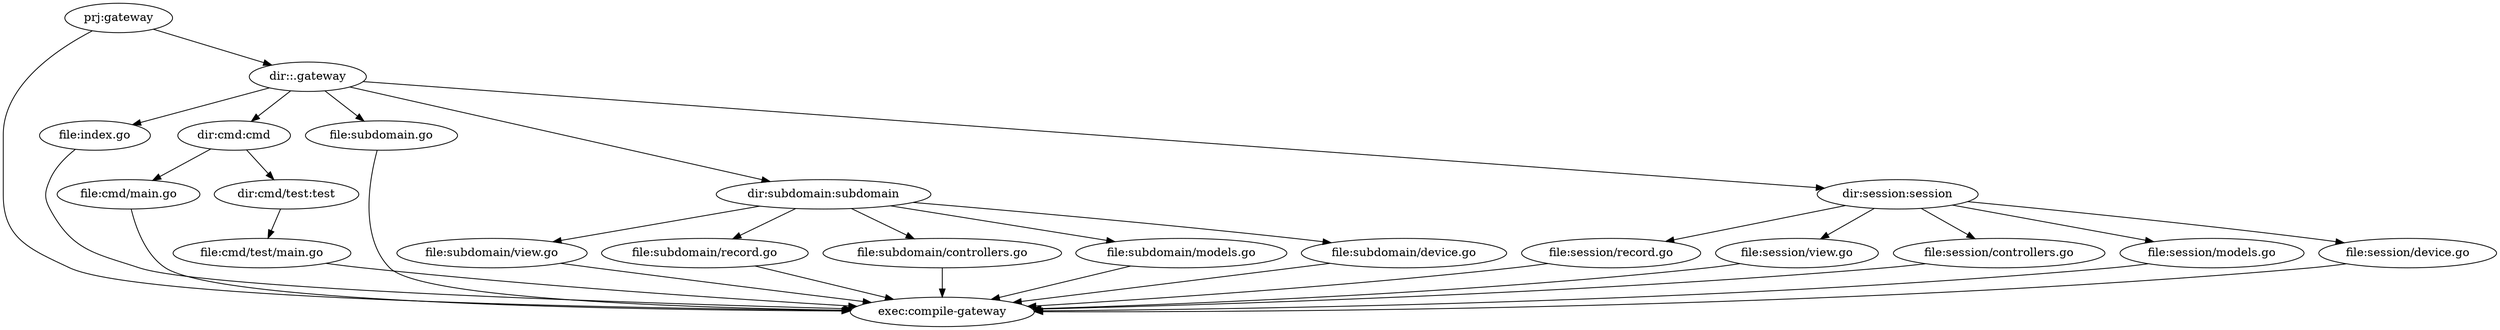 digraph {
	"file:subdomain/view.go" -> "exec:compile-gateway";
	"file:index.go" -> "exec:compile-gateway";
	"dir:cmd:cmd" -> "file:cmd/main.go";
	"dir:cmd:cmd" -> "dir:cmd/test:test";
	"dir:cmd/test:test" -> "file:cmd/test/main.go";
	"file:subdomain/record.go" -> "exec:compile-gateway";
	"file:subdomain/controllers.go" -> "exec:compile-gateway";
	"file:session/record.go" -> "exec:compile-gateway";
	"prj:gateway" -> "dir::.gateway";
	"prj:gateway" -> "exec:compile-gateway";
	"file:subdomain.go" -> "exec:compile-gateway";
	"file:cmd/main.go" -> "exec:compile-gateway";
	"file:subdomain/models.go" -> "exec:compile-gateway";
	"file:session/view.go" -> "exec:compile-gateway";
	"dir::.gateway" -> "file:subdomain.go";
	"dir::.gateway" -> "file:index.go";
	"dir::.gateway" -> "dir:cmd:cmd";
	"dir::.gateway" -> "dir:subdomain:subdomain";
	"dir::.gateway" -> "dir:session:session";
	"file:subdomain/device.go" -> "exec:compile-gateway";
	"dir:session:session" -> "file:session/controllers.go";
	"dir:session:session" -> "file:session/models.go";
	"dir:session:session" -> "file:session/view.go";
	"dir:session:session" -> "file:session/record.go";
	"dir:session:session" -> "file:session/device.go";
	"file:cmd/test/main.go" -> "exec:compile-gateway";
	"dir:subdomain:subdomain" -> "file:subdomain/record.go";
	"dir:subdomain:subdomain" -> "file:subdomain/device.go";
	"dir:subdomain:subdomain" -> "file:subdomain/controllers.go";
	"dir:subdomain:subdomain" -> "file:subdomain/models.go";
	"dir:subdomain:subdomain" -> "file:subdomain/view.go";
	"file:session/controllers.go" -> "exec:compile-gateway";
	"file:session/models.go" -> "exec:compile-gateway";
	"file:session/device.go" -> "exec:compile-gateway";
}